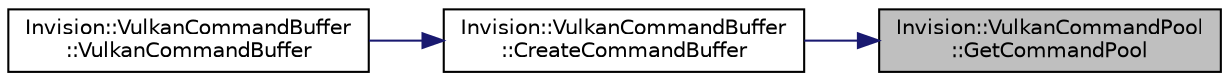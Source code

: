 digraph "Invision::VulkanCommandPool::GetCommandPool"
{
 // LATEX_PDF_SIZE
  edge [fontname="Helvetica",fontsize="10",labelfontname="Helvetica",labelfontsize="10"];
  node [fontname="Helvetica",fontsize="10",shape=record];
  rankdir="RL";
  Node1 [label="Invision::VulkanCommandPool\l::GetCommandPool",height=0.2,width=0.4,color="black", fillcolor="grey75", style="filled", fontcolor="black",tooltip=" "];
  Node1 -> Node2 [dir="back",color="midnightblue",fontsize="10",style="solid",fontname="Helvetica"];
  Node2 [label="Invision::VulkanCommandBuffer\l::CreateCommandBuffer",height=0.2,width=0.4,color="black", fillcolor="white", style="filled",URL="$class_invision_1_1_vulkan_command_buffer.html#af7e83c44eab4ae2d1d0e7430167a9876",tooltip=" "];
  Node2 -> Node3 [dir="back",color="midnightblue",fontsize="10",style="solid",fontname="Helvetica"];
  Node3 [label="Invision::VulkanCommandBuffer\l::VulkanCommandBuffer",height=0.2,width=0.4,color="black", fillcolor="white", style="filled",URL="$class_invision_1_1_vulkan_command_buffer.html#a12a6167b67fa32ee761f9a744517ef6b",tooltip=" "];
}
